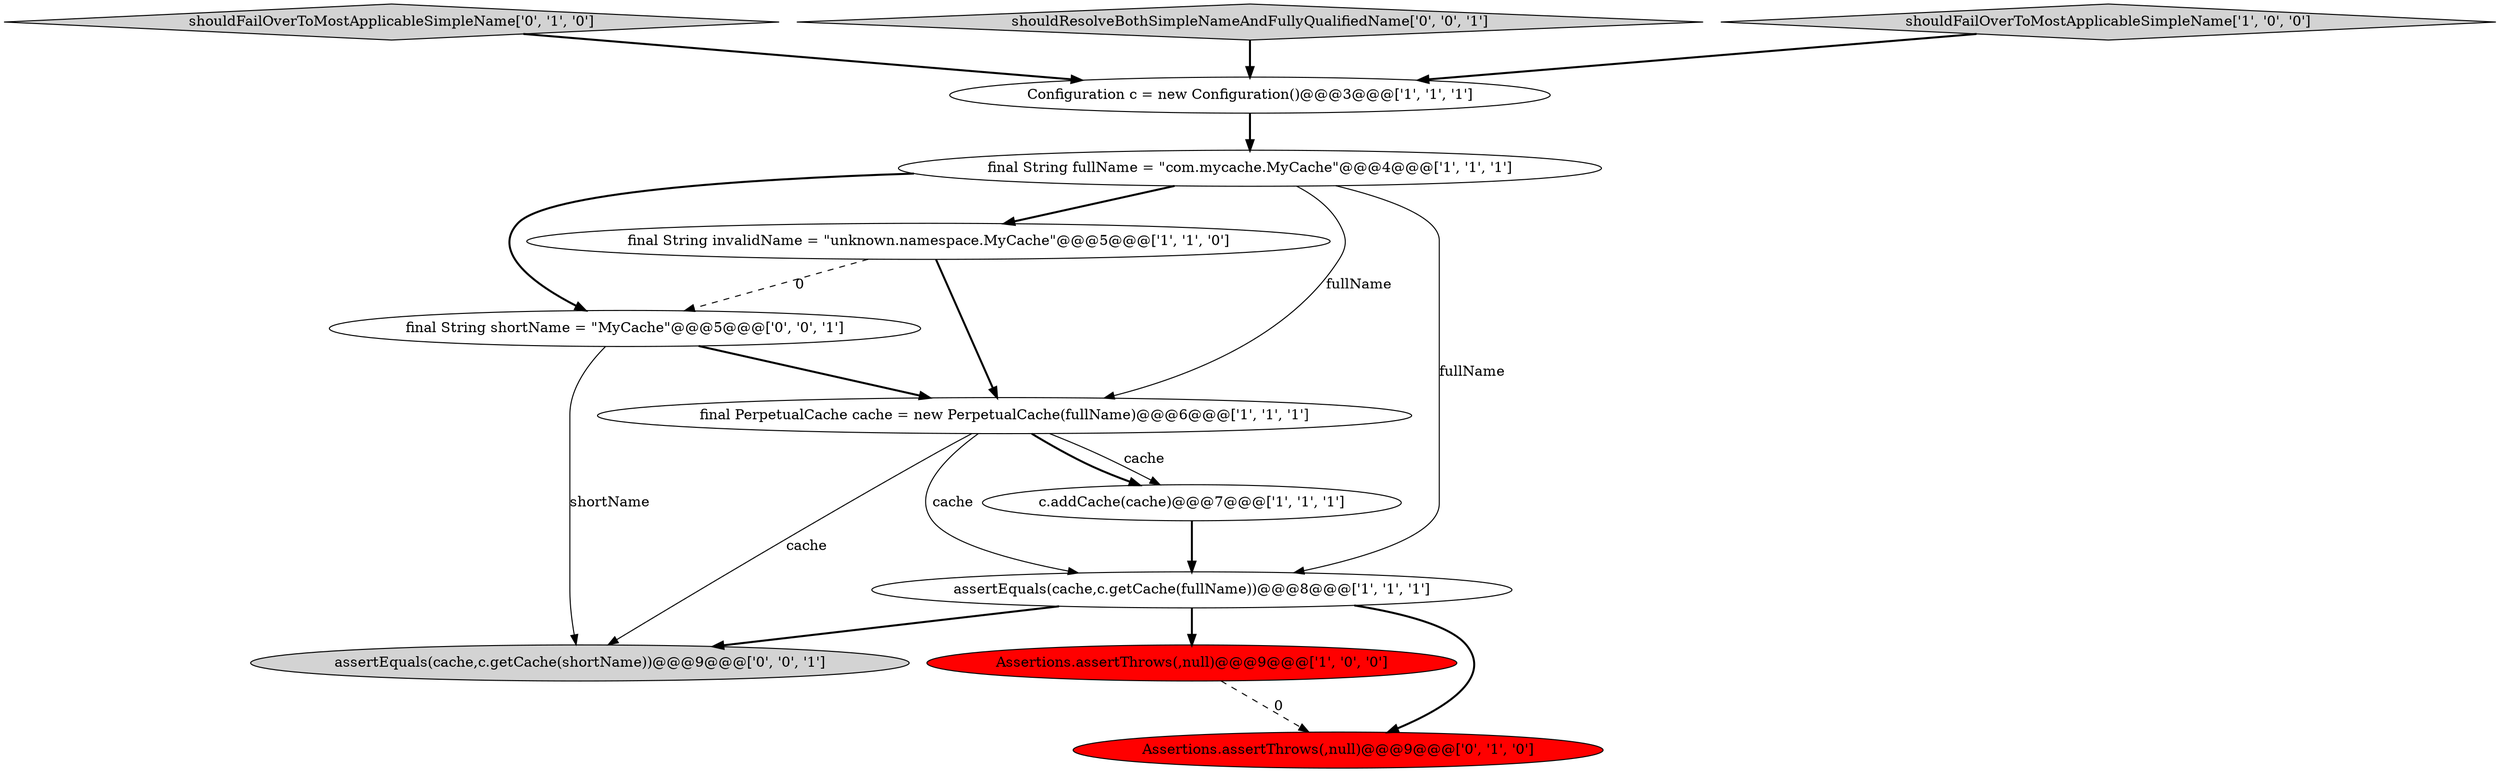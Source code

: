 digraph {
5 [style = filled, label = "assertEquals(cache,c.getCache(fullName))@@@8@@@['1', '1', '1']", fillcolor = white, shape = ellipse image = "AAA0AAABBB1BBB"];
11 [style = filled, label = "assertEquals(cache,c.getCache(shortName))@@@9@@@['0', '0', '1']", fillcolor = lightgray, shape = ellipse image = "AAA0AAABBB3BBB"];
6 [style = filled, label = "Assertions.assertThrows(,null)@@@9@@@['1', '0', '0']", fillcolor = red, shape = ellipse image = "AAA1AAABBB1BBB"];
1 [style = filled, label = "final String invalidName = \"unknown.namespace.MyCache\"@@@5@@@['1', '1', '0']", fillcolor = white, shape = ellipse image = "AAA0AAABBB1BBB"];
8 [style = filled, label = "Assertions.assertThrows(,null)@@@9@@@['0', '1', '0']", fillcolor = red, shape = ellipse image = "AAA1AAABBB2BBB"];
3 [style = filled, label = "c.addCache(cache)@@@7@@@['1', '1', '1']", fillcolor = white, shape = ellipse image = "AAA0AAABBB1BBB"];
9 [style = filled, label = "shouldFailOverToMostApplicableSimpleName['0', '1', '0']", fillcolor = lightgray, shape = diamond image = "AAA0AAABBB2BBB"];
12 [style = filled, label = "shouldResolveBothSimpleNameAndFullyQualifiedName['0', '0', '1']", fillcolor = lightgray, shape = diamond image = "AAA0AAABBB3BBB"];
7 [style = filled, label = "Configuration c = new Configuration()@@@3@@@['1', '1', '1']", fillcolor = white, shape = ellipse image = "AAA0AAABBB1BBB"];
4 [style = filled, label = "shouldFailOverToMostApplicableSimpleName['1', '0', '0']", fillcolor = lightgray, shape = diamond image = "AAA0AAABBB1BBB"];
2 [style = filled, label = "final PerpetualCache cache = new PerpetualCache(fullName)@@@6@@@['1', '1', '1']", fillcolor = white, shape = ellipse image = "AAA0AAABBB1BBB"];
10 [style = filled, label = "final String shortName = \"MyCache\"@@@5@@@['0', '0', '1']", fillcolor = white, shape = ellipse image = "AAA0AAABBB3BBB"];
0 [style = filled, label = "final String fullName = \"com.mycache.MyCache\"@@@4@@@['1', '1', '1']", fillcolor = white, shape = ellipse image = "AAA0AAABBB1BBB"];
2->11 [style = solid, label="cache"];
5->8 [style = bold, label=""];
6->8 [style = dashed, label="0"];
2->3 [style = bold, label=""];
2->3 [style = solid, label="cache"];
0->5 [style = solid, label="fullName"];
7->0 [style = bold, label=""];
1->10 [style = dashed, label="0"];
9->7 [style = bold, label=""];
12->7 [style = bold, label=""];
0->2 [style = solid, label="fullName"];
4->7 [style = bold, label=""];
10->11 [style = solid, label="shortName"];
3->5 [style = bold, label=""];
0->10 [style = bold, label=""];
5->6 [style = bold, label=""];
0->1 [style = bold, label=""];
10->2 [style = bold, label=""];
1->2 [style = bold, label=""];
5->11 [style = bold, label=""];
2->5 [style = solid, label="cache"];
}
